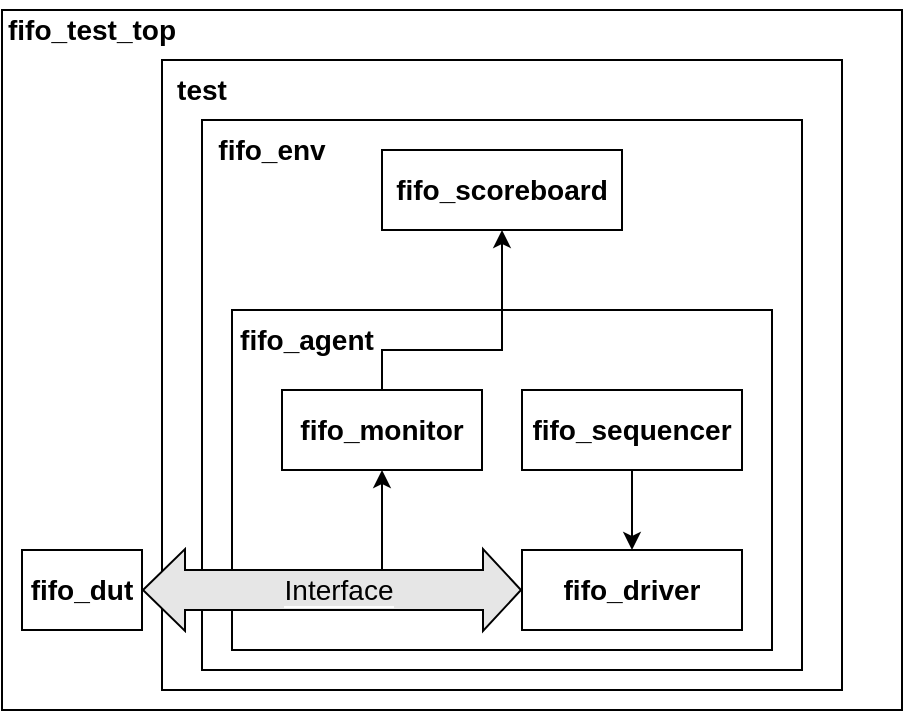 <mxfile version="24.7.14">
  <diagram name="Page-1" id="uZOPkjd8fcrhVBM59bhR">
    <mxGraphModel dx="437" dy="426" grid="1" gridSize="10" guides="1" tooltips="1" connect="1" arrows="1" fold="1" page="1" pageScale="1" pageWidth="850" pageHeight="1100" math="0" shadow="0">
      <root>
        <mxCell id="0" />
        <mxCell id="1" parent="0" />
        <mxCell id="NXZPVVuVsvT9UmgqmvEl-1" value="" style="rounded=0;whiteSpace=wrap;html=1;" parent="1" vertex="1">
          <mxGeometry x="150" y="170" width="450" height="350" as="geometry" />
        </mxCell>
        <mxCell id="NXZPVVuVsvT9UmgqmvEl-2" value="" style="rounded=0;whiteSpace=wrap;html=1;" parent="1" vertex="1">
          <mxGeometry x="230" y="195" width="340" height="315" as="geometry" />
        </mxCell>
        <mxCell id="NXZPVVuVsvT9UmgqmvEl-3" value="fifo_test_top" style="text;html=1;align=center;verticalAlign=middle;whiteSpace=wrap;rounded=0;fontStyle=1;fontSize=14;" parent="1" vertex="1">
          <mxGeometry x="150" y="165" width="90" height="30" as="geometry" />
        </mxCell>
        <mxCell id="NXZPVVuVsvT9UmgqmvEl-4" value="test" style="text;html=1;align=center;verticalAlign=middle;whiteSpace=wrap;rounded=0;fontStyle=1;fontSize=14;" parent="1" vertex="1">
          <mxGeometry x="230" y="195" width="40" height="30" as="geometry" />
        </mxCell>
        <mxCell id="NXZPVVuVsvT9UmgqmvEl-5" value="" style="rounded=0;whiteSpace=wrap;html=1;" parent="1" vertex="1">
          <mxGeometry x="250" y="225" width="300" height="275" as="geometry" />
        </mxCell>
        <mxCell id="NXZPVVuVsvT9UmgqmvEl-6" value="fifo_env" style="text;html=1;align=center;verticalAlign=middle;whiteSpace=wrap;rounded=0;fontStyle=1;fontSize=14;" parent="1" vertex="1">
          <mxGeometry x="250" y="225" width="70" height="30" as="geometry" />
        </mxCell>
        <mxCell id="NXZPVVuVsvT9UmgqmvEl-7" value="" style="rounded=0;whiteSpace=wrap;html=1;" parent="1" vertex="1">
          <mxGeometry x="265" y="320" width="270" height="170" as="geometry" />
        </mxCell>
        <mxCell id="NXZPVVuVsvT9UmgqmvEl-8" value="fifo_agent" style="text;html=1;align=center;verticalAlign=middle;whiteSpace=wrap;rounded=0;fontStyle=1;fontSize=14;" parent="1" vertex="1">
          <mxGeometry x="265" y="320" width="75" height="30" as="geometry" />
        </mxCell>
        <mxCell id="l5PQfH8KvXfT9Be8uXLs-3" style="edgeStyle=orthogonalEdgeStyle;rounded=0;orthogonalLoop=1;jettySize=auto;html=1;entryX=0.5;entryY=1;entryDx=0;entryDy=0;" edge="1" parent="1" source="NXZPVVuVsvT9UmgqmvEl-9" target="l5PQfH8KvXfT9Be8uXLs-2">
          <mxGeometry relative="1" as="geometry">
            <Array as="points">
              <mxPoint x="340" y="340" />
              <mxPoint x="400" y="340" />
            </Array>
          </mxGeometry>
        </mxCell>
        <mxCell id="NXZPVVuVsvT9UmgqmvEl-9" value="&lt;font style=&quot;font-size: 14px;&quot;&gt;&lt;b&gt;fifo_monitor&lt;/b&gt;&lt;/font&gt;" style="rounded=0;whiteSpace=wrap;html=1;" parent="1" vertex="1">
          <mxGeometry x="290" y="360" width="100" height="40" as="geometry" />
        </mxCell>
        <mxCell id="l5PQfH8KvXfT9Be8uXLs-1" style="edgeStyle=orthogonalEdgeStyle;rounded=0;orthogonalLoop=1;jettySize=auto;html=1;exitX=0.5;exitY=1;exitDx=0;exitDy=0;" edge="1" parent="1" source="NXZPVVuVsvT9UmgqmvEl-10" target="NXZPVVuVsvT9UmgqmvEl-11">
          <mxGeometry relative="1" as="geometry" />
        </mxCell>
        <mxCell id="NXZPVVuVsvT9UmgqmvEl-10" value="&lt;font style=&quot;font-size: 14px;&quot;&gt;&lt;b&gt;fifo_sequencer&lt;/b&gt;&lt;/font&gt;" style="rounded=0;whiteSpace=wrap;html=1;" parent="1" vertex="1">
          <mxGeometry x="410" y="360" width="110" height="40" as="geometry" />
        </mxCell>
        <mxCell id="NXZPVVuVsvT9UmgqmvEl-11" value="&lt;font style=&quot;font-size: 14px;&quot;&gt;&lt;b&gt;fifo_driver&lt;/b&gt;&lt;/font&gt;" style="rounded=0;whiteSpace=wrap;html=1;" parent="1" vertex="1">
          <mxGeometry x="410" y="440" width="110" height="40" as="geometry" />
        </mxCell>
        <mxCell id="NXZPVVuVsvT9UmgqmvEl-12" value="&lt;font style=&quot;font-size: 14px;&quot;&gt;&lt;b&gt;fifo_dut&lt;/b&gt;&lt;/font&gt;" style="rounded=0;whiteSpace=wrap;html=1;" parent="1" vertex="1">
          <mxGeometry x="160" y="440" width="60" height="40" as="geometry" />
        </mxCell>
        <mxCell id="NXZPVVuVsvT9UmgqmvEl-13" value="" style="shape=flexArrow;endArrow=classic;startArrow=classic;html=1;rounded=0;exitX=1;exitY=0.5;exitDx=0;exitDy=0;entryX=0;entryY=0.5;entryDx=0;entryDy=0;width=20;startSize=6.668;fillColor=#E6E6E6;labelBackgroundColor=none;fontColor=default;" parent="1" source="NXZPVVuVsvT9UmgqmvEl-12" target="NXZPVVuVsvT9UmgqmvEl-11" edge="1">
          <mxGeometry width="100" height="100" relative="1" as="geometry">
            <mxPoint x="210" y="380" as="sourcePoint" />
            <mxPoint x="310" y="280" as="targetPoint" />
          </mxGeometry>
        </mxCell>
        <mxCell id="XndhkwFnI4-e-mJJMzQN-1" value="&lt;font style=&quot;font-size: 14px; background-color: rgb(230, 230, 230);&quot;&gt;Interface&lt;/font&gt;" style="edgeLabel;html=1;align=center;verticalAlign=middle;resizable=0;points=[];" parent="NXZPVVuVsvT9UmgqmvEl-13" vertex="1" connectable="0">
          <mxGeometry x="0.032" relative="1" as="geometry">
            <mxPoint as="offset" />
          </mxGeometry>
        </mxCell>
        <mxCell id="l5PQfH8KvXfT9Be8uXLs-2" value="&lt;font style=&quot;font-size: 14px;&quot;&gt;&lt;b&gt;fifo_scoreboard&lt;/b&gt;&lt;/font&gt;" style="rounded=0;whiteSpace=wrap;html=1;" vertex="1" parent="1">
          <mxGeometry x="340" y="240" width="120" height="40" as="geometry" />
        </mxCell>
        <mxCell id="l5PQfH8KvXfT9Be8uXLs-4" style="edgeStyle=orthogonalEdgeStyle;rounded=0;orthogonalLoop=1;jettySize=auto;html=1;entryX=0.5;entryY=1;entryDx=0;entryDy=0;" edge="1" parent="1" target="NXZPVVuVsvT9UmgqmvEl-9">
          <mxGeometry relative="1" as="geometry">
            <mxPoint x="340" y="450" as="sourcePoint" />
            <mxPoint x="475" y="450" as="targetPoint" />
            <Array as="points">
              <mxPoint x="340" y="440" />
              <mxPoint x="340" y="440" />
            </Array>
          </mxGeometry>
        </mxCell>
      </root>
    </mxGraphModel>
  </diagram>
</mxfile>

